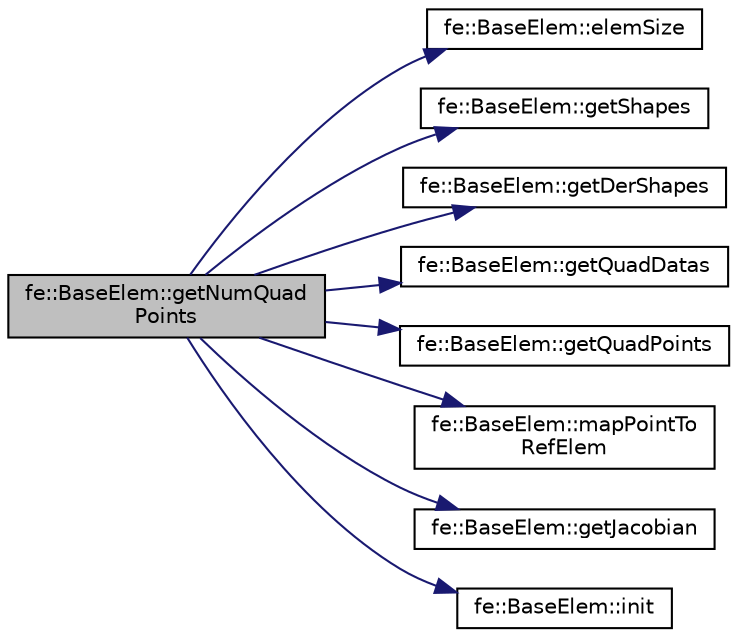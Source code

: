 digraph "fe::BaseElem::getNumQuadPoints"
{
  edge [fontname="Helvetica",fontsize="10",labelfontname="Helvetica",labelfontsize="10"];
  node [fontname="Helvetica",fontsize="10",shape=record];
  rankdir="LR";
  Node18 [label="fe::BaseElem::getNumQuad\lPoints",height=0.2,width=0.4,color="black", fillcolor="grey75", style="filled", fontcolor="black"];
  Node18 -> Node19 [color="midnightblue",fontsize="10",style="solid",fontname="Helvetica"];
  Node19 [label="fe::BaseElem::elemSize",height=0.2,width=0.4,color="black", fillcolor="white", style="filled",URL="$classfe_1_1BaseElem.html#adef5bda435b10c20e4ac458e2282d111",tooltip="Returns the size of element (length in 1-d, area in 2-d, volume in 3-d element) "];
  Node18 -> Node20 [color="midnightblue",fontsize="10",style="solid",fontname="Helvetica"];
  Node20 [label="fe::BaseElem::getShapes",height=0.2,width=0.4,color="black", fillcolor="white", style="filled",URL="$classfe_1_1BaseElem.html#aa5371dbd5e20f9bdc56e059b1a00c149",tooltip="Returns the values of shape function at point p. "];
  Node18 -> Node21 [color="midnightblue",fontsize="10",style="solid",fontname="Helvetica"];
  Node21 [label="fe::BaseElem::getDerShapes",height=0.2,width=0.4,color="black", fillcolor="white", style="filled",URL="$classfe_1_1BaseElem.html#a8012d62a0a4d9b63a146826375f6555f",tooltip="Returns the values of derivative of shape function at point p. "];
  Node18 -> Node22 [color="midnightblue",fontsize="10",style="solid",fontname="Helvetica"];
  Node22 [label="fe::BaseElem::getQuadDatas",height=0.2,width=0.4,color="black", fillcolor="white", style="filled",URL="$classfe_1_1BaseElem.html#aed3b89970eaa620ed616212b1811f140",tooltip="Get vector of quadrature data. "];
  Node18 -> Node23 [color="midnightblue",fontsize="10",style="solid",fontname="Helvetica"];
  Node23 [label="fe::BaseElem::getQuadPoints",height=0.2,width=0.4,color="black", fillcolor="white", style="filled",URL="$classfe_1_1BaseElem.html#a6c7fa3d28da7c991950492c356e451fd",tooltip="Get vector of quadrature data. "];
  Node18 -> Node24 [color="midnightblue",fontsize="10",style="solid",fontname="Helvetica"];
  Node24 [label="fe::BaseElem::mapPointTo\lRefElem",height=0.2,width=0.4,color="black", fillcolor="white", style="filled",URL="$classfe_1_1BaseElem.html#a0eb57530aa312f8a2d5ac1a6f1253cd9",tooltip="Maps point p in a given element to the reference element and returns the mapped point. "];
  Node18 -> Node25 [color="midnightblue",fontsize="10",style="solid",fontname="Helvetica"];
  Node25 [label="fe::BaseElem::getJacobian",height=0.2,width=0.4,color="black", fillcolor="white", style="filled",URL="$classfe_1_1BaseElem.html#a752df7ddfea42594905318211dfe1aef",tooltip="Computes Jacobian of map from reference element  to given element . "];
  Node18 -> Node26 [color="midnightblue",fontsize="10",style="solid",fontname="Helvetica"];
  Node26 [label="fe::BaseElem::init",height=0.2,width=0.4,color="black", fillcolor="white", style="filled",URL="$classfe_1_1BaseElem.html#af2498f912dad68fa83c7a65bd2afce4d",tooltip="Compute the quadrature points. "];
}
